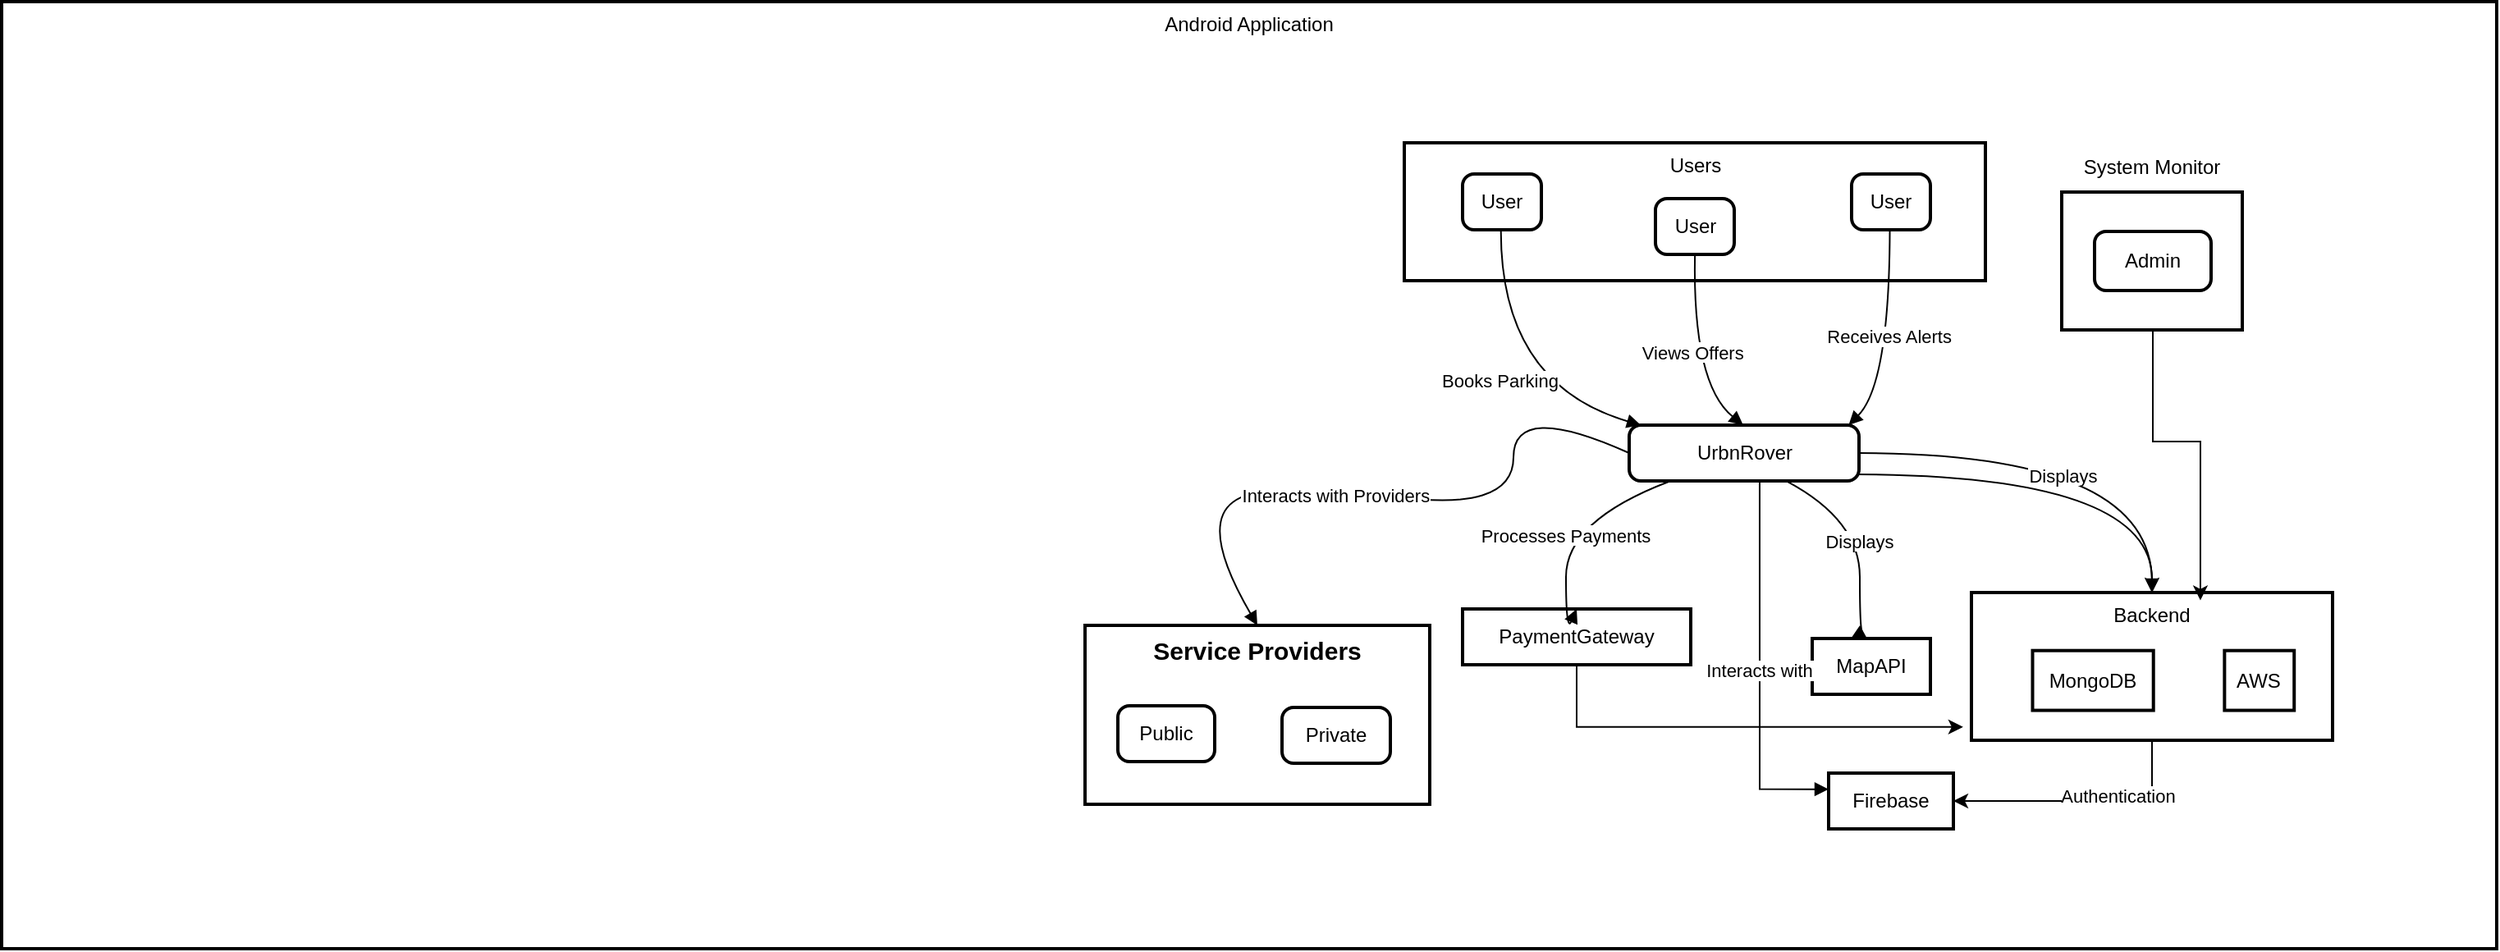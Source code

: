 <mxfile version="21.8.2" type="github">
  <diagram id="TGpe45YdTHm00n5unMOi" name="Page-2">
    <mxGraphModel dx="2643" dy="1549" grid="1" gridSize="10" guides="1" tooltips="1" connect="1" arrows="1" fold="1" page="1" pageScale="1" pageWidth="827" pageHeight="1169" math="0" shadow="0">
      <root>
        <mxCell id="0" />
        <mxCell id="1" parent="0" />
        <mxCell id="cLZUiNcZSRKTFdNPr3M2-10" value="Android Application" style="whiteSpace=wrap;strokeWidth=2;verticalAlign=top;" parent="1" vertex="1">
          <mxGeometry x="-10" y="-60" width="1520" height="577" as="geometry" />
        </mxCell>
        <mxCell id="XvxGuA_PLaIaQm-edbHC-7" style="edgeStyle=orthogonalEdgeStyle;rounded=0;orthogonalLoop=1;jettySize=auto;html=1;exitX=0.5;exitY=1;exitDx=0;exitDy=0;entryX=1;entryY=0.5;entryDx=0;entryDy=0;" edge="1" parent="1" source="cLZUiNcZSRKTFdNPr3M2-7" target="cLZUiNcZSRKTFdNPr3M2-13">
          <mxGeometry relative="1" as="geometry" />
        </mxCell>
        <mxCell id="XvxGuA_PLaIaQm-edbHC-8" value="Authentication" style="edgeLabel;html=1;align=center;verticalAlign=middle;resizable=0;points=[];" vertex="1" connectable="0" parent="XvxGuA_PLaIaQm-edbHC-7">
          <mxGeometry x="-0.258" y="-3" relative="1" as="geometry">
            <mxPoint as="offset" />
          </mxGeometry>
        </mxCell>
        <mxCell id="cLZUiNcZSRKTFdNPr3M2-7" value="Backend" style="whiteSpace=wrap;strokeWidth=2;verticalAlign=top;" parent="1" vertex="1">
          <mxGeometry x="1190" y="300" width="220" height="90" as="geometry" />
        </mxCell>
        <mxCell id="cLZUiNcZSRKTFdNPr3M2-8" value="MongoDB" style="whiteSpace=wrap;strokeWidth=2;" parent="cLZUiNcZSRKTFdNPr3M2-7" vertex="1">
          <mxGeometry x="37.244" y="35.357" width="73.622" height="36.429" as="geometry" />
        </mxCell>
        <mxCell id="cLZUiNcZSRKTFdNPr3M2-9" value="AWS" style="whiteSpace=wrap;strokeWidth=2;" parent="cLZUiNcZSRKTFdNPr3M2-7" vertex="1">
          <mxGeometry x="154.173" y="35.357" width="42.441" height="36.429" as="geometry" />
        </mxCell>
        <mxCell id="Oe4RTHaPYknQ8FKYIP1v-9" style="edgeStyle=orthogonalEdgeStyle;rounded=0;orthogonalLoop=1;jettySize=auto;html=1;entryX=0.5;entryY=0;entryDx=0;entryDy=0;curved=1;" parent="1" source="cLZUiNcZSRKTFdNPr3M2-11" target="cLZUiNcZSRKTFdNPr3M2-7" edge="1">
          <mxGeometry relative="1" as="geometry" />
        </mxCell>
        <mxCell id="cLZUiNcZSRKTFdNPr3M2-11" value="UrbnRover" style="rounded=1;absoluteArcSize=1;arcSize=14;whiteSpace=wrap;strokeWidth=2;" parent="1" vertex="1">
          <mxGeometry x="981.5" y="198" width="140" height="34" as="geometry" />
        </mxCell>
        <mxCell id="cLZUiNcZSRKTFdNPr3M2-12" value="MapAPI" style="whiteSpace=wrap;strokeWidth=2;" parent="1" vertex="1">
          <mxGeometry x="1093" y="328" width="72" height="34" as="geometry" />
        </mxCell>
        <mxCell id="cLZUiNcZSRKTFdNPr3M2-13" value="Firebase" style="whiteSpace=wrap;strokeWidth=2;" parent="1" vertex="1">
          <mxGeometry x="1103" y="410" width="76" height="34" as="geometry" />
        </mxCell>
        <mxCell id="cLZUiNcZSRKTFdNPr3M2-14" value="Users" style="whiteSpace=wrap;strokeWidth=2;verticalAlign=top;" parent="1" vertex="1">
          <mxGeometry x="844.5" y="26" width="354" height="84" as="geometry" />
        </mxCell>
        <mxCell id="cLZUiNcZSRKTFdNPr3M2-15" value="User" style="rounded=1;absoluteArcSize=1;arcSize=14;whiteSpace=wrap;strokeWidth=2;" parent="1" vertex="1">
          <mxGeometry x="880" y="45" width="48" height="34" as="geometry" />
        </mxCell>
        <mxCell id="cLZUiNcZSRKTFdNPr3M2-16" value="User" style="rounded=1;absoluteArcSize=1;arcSize=14;whiteSpace=wrap;strokeWidth=2;" parent="1" vertex="1">
          <mxGeometry x="997.5" y="60" width="48" height="34" as="geometry" />
        </mxCell>
        <mxCell id="cLZUiNcZSRKTFdNPr3M2-17" value="User" style="rounded=1;absoluteArcSize=1;arcSize=14;whiteSpace=wrap;strokeWidth=2;" parent="1" vertex="1">
          <mxGeometry x="1117" y="45" width="48" height="34" as="geometry" />
        </mxCell>
        <mxCell id="cLZUiNcZSRKTFdNPr3M2-18" value="PaymentGateway" style="whiteSpace=wrap;strokeWidth=2;" parent="1" vertex="1">
          <mxGeometry x="880" y="310" width="139" height="34" as="geometry" />
        </mxCell>
        <mxCell id="cLZUiNcZSRKTFdNPr3M2-19" value="Displays" style="curved=1;startArrow=none;endArrow=block;exitX=0.687;exitY=1.01;entryX=0.329;entryY=0.003;rounded=0;exitDx=0;exitDy=0;exitPerimeter=0;" parent="1" source="cLZUiNcZSRKTFdNPr3M2-11" target="cLZUiNcZSRKTFdNPr3M2-12" edge="1">
          <mxGeometry relative="1" as="geometry">
            <Array as="points">
              <mxPoint x="1122" y="256" />
              <mxPoint x="1122" y="325" />
            </Array>
          </mxGeometry>
        </mxCell>
        <mxCell id="cLZUiNcZSRKTFdNPr3M2-20" value="Interacts with" style="startArrow=none;endArrow=block;exitX=0.565;exitY=0.98;entryX=0.002;entryY=0.29;rounded=0;edgeStyle=orthogonalEdgeStyle;" parent="1" source="cLZUiNcZSRKTFdNPr3M2-11" target="cLZUiNcZSRKTFdNPr3M2-13" edge="1">
          <mxGeometry relative="1" as="geometry" />
        </mxCell>
        <mxCell id="cLZUiNcZSRKTFdNPr3M2-21" value="Books Parking" style="curved=1;startArrow=none;endArrow=block;exitX=0.487;exitY=0.993;entryX=0.039;entryY=-0.013;rounded=0;" parent="1" source="cLZUiNcZSRKTFdNPr3M2-15" target="cLZUiNcZSRKTFdNPr3M2-11" edge="1">
          <mxGeometry x="-0.003" relative="1" as="geometry">
            <Array as="points">
              <mxPoint x="903" y="173" />
            </Array>
            <mxPoint as="offset" />
          </mxGeometry>
        </mxCell>
        <mxCell id="cLZUiNcZSRKTFdNPr3M2-22" value="Views Offers" style="curved=1;startArrow=none;endArrow=block;exitX=0.501;exitY=0.993;entryX=0.496;entryY=-0.013;rounded=0;" parent="1" source="cLZUiNcZSRKTFdNPr3M2-16" target="cLZUiNcZSRKTFdNPr3M2-11" edge="1">
          <mxGeometry relative="1" as="geometry">
            <Array as="points">
              <mxPoint x="1020" y="173" />
            </Array>
          </mxGeometry>
        </mxCell>
        <mxCell id="cLZUiNcZSRKTFdNPr3M2-23" value="Receives Alerts" style="curved=1;startArrow=none;endArrow=block;exitX=0.485;exitY=0.993;entryX=0.967;entryY=-0.013;rounded=0;" parent="1" source="cLZUiNcZSRKTFdNPr3M2-17" target="cLZUiNcZSRKTFdNPr3M2-11" edge="1">
          <mxGeometry relative="1" as="geometry">
            <Array as="points">
              <mxPoint x="1140" y="173" />
            </Array>
          </mxGeometry>
        </mxCell>
        <mxCell id="cLZUiNcZSRKTFdNPr3M2-24" value="Processes Payments" style="curved=1;startArrow=none;endArrow=block;exitX=0.194;exitY=0.98;entryX=0.5;entryY=0;rounded=0;entryDx=0;entryDy=0;" parent="1" source="cLZUiNcZSRKTFdNPr3M2-11" target="cLZUiNcZSRKTFdNPr3M2-18" edge="1">
          <mxGeometry relative="1" as="geometry">
            <Array as="points">
              <mxPoint x="943" y="256" />
              <mxPoint x="943" y="325" />
            </Array>
          </mxGeometry>
        </mxCell>
        <mxCell id="cLZUiNcZSRKTFdNPr3M2-27" value="Interacts with Providers" style="curved=1;startArrow=none;endArrow=block;exitX=0;exitY=0.5;rounded=0;entryX=0.5;entryY=0;entryDx=0;entryDy=0;exitDx=0;exitDy=0;" parent="1" edge="1" target="cLZUiNcZSRKTFdNPr3M2-4" source="cLZUiNcZSRKTFdNPr3M2-11">
          <mxGeometry x="0.213" y="4" relative="1" as="geometry">
            <Array as="points">
              <mxPoint x="911" y="183.14" />
              <mxPoint x="911" y="252.14" />
              <mxPoint x="760" y="230" />
              <mxPoint x="720" y="260" />
            </Array>
            <mxPoint x="1117" y="150.005" as="sourcePoint" />
            <mxPoint x="357" y="280" as="targetPoint" />
            <mxPoint x="-1" as="offset" />
          </mxGeometry>
        </mxCell>
        <mxCell id="Oe4RTHaPYknQ8FKYIP1v-3" value="" style="endArrow=classic;html=1;rounded=0;exitX=0.5;exitY=1;exitDx=0;exitDy=0;entryX=0.634;entryY=0.053;entryDx=0;entryDy=0;entryPerimeter=0;edgeStyle=orthogonalEdgeStyle;" parent="1" source="cLZUiNcZSRKTFdNPr3M2-2" target="cLZUiNcZSRKTFdNPr3M2-7" edge="1">
          <mxGeometry width="50" height="50" relative="1" as="geometry">
            <mxPoint x="1370" y="160" as="sourcePoint" />
            <mxPoint x="1390" y="310" as="targetPoint" />
          </mxGeometry>
        </mxCell>
        <mxCell id="zHc5FtYi1ibVrk5QGJjf-5" value="" style="group;rotation=90;" parent="1" vertex="1" connectable="0">
          <mxGeometry x="650" y="320" width="210" height="109" as="geometry" />
        </mxCell>
        <mxCell id="cLZUiNcZSRKTFdNPr3M2-4" value="Service Providers" style="whiteSpace=wrap;strokeWidth=2;verticalAlign=top;fontStyle=1;fontSize=15;" parent="zHc5FtYi1ibVrk5QGJjf-5" vertex="1">
          <mxGeometry width="210" height="109" as="geometry" />
        </mxCell>
        <mxCell id="cLZUiNcZSRKTFdNPr3M2-5" value="Public" style="rounded=1;absoluteArcSize=1;arcSize=14;whiteSpace=wrap;strokeWidth=2;" parent="zHc5FtYi1ibVrk5QGJjf-5" vertex="1">
          <mxGeometry x="20" y="49" width="59" height="34" as="geometry" />
        </mxCell>
        <mxCell id="cLZUiNcZSRKTFdNPr3M2-6" value="Private" style="rounded=1;absoluteArcSize=1;arcSize=14;whiteSpace=wrap;strokeWidth=2;" parent="zHc5FtYi1ibVrk5QGJjf-5" vertex="1">
          <mxGeometry x="120" y="50" width="66" height="34" as="geometry" />
        </mxCell>
        <mxCell id="XvxGuA_PLaIaQm-edbHC-3" value="Displays" style="curved=1;startArrow=none;endArrow=block;entryX=0.5;entryY=0;rounded=0;edgeStyle=orthogonalEdgeStyle;entryDx=0;entryDy=0;" edge="1" parent="1" target="cLZUiNcZSRKTFdNPr3M2-7">
          <mxGeometry relative="1" as="geometry">
            <mxPoint x="1120" y="228" as="sourcePoint" />
            <mxPoint x="1124" y="351" as="targetPoint" />
          </mxGeometry>
        </mxCell>
        <mxCell id="XvxGuA_PLaIaQm-edbHC-5" value="" style="group" vertex="1" connectable="0" parent="1">
          <mxGeometry x="1245" y="26" width="110" height="114" as="geometry" />
        </mxCell>
        <mxCell id="cLZUiNcZSRKTFdNPr3M2-1" value="" style="whiteSpace=wrap;strokeWidth=2;verticalAlign=top;" parent="XvxGuA_PLaIaQm-edbHC-5" vertex="1">
          <mxGeometry y="30" width="110" height="84" as="geometry" />
        </mxCell>
        <mxCell id="cLZUiNcZSRKTFdNPr3M2-2" value="Admin" style="rounded=1;absoluteArcSize=1;arcSize=14;whiteSpace=wrap;strokeWidth=2;" parent="XvxGuA_PLaIaQm-edbHC-5" vertex="1">
          <mxGeometry x="20" y="54" width="71" height="36" as="geometry" />
        </mxCell>
        <mxCell id="zHc5FtYi1ibVrk5QGJjf-8" value="System Monitor" style="text;strokeColor=none;align=center;fillColor=none;html=1;verticalAlign=middle;whiteSpace=wrap;rounded=0;" parent="XvxGuA_PLaIaQm-edbHC-5" vertex="1">
          <mxGeometry x="10" width="90" height="30" as="geometry" />
        </mxCell>
        <mxCell id="XvxGuA_PLaIaQm-edbHC-9" style="edgeStyle=orthogonalEdgeStyle;rounded=0;orthogonalLoop=1;jettySize=auto;html=1;exitX=0.5;exitY=1;exitDx=0;exitDy=0;entryX=-0.023;entryY=0.91;entryDx=0;entryDy=0;entryPerimeter=0;" edge="1" parent="1" source="cLZUiNcZSRKTFdNPr3M2-18" target="cLZUiNcZSRKTFdNPr3M2-7">
          <mxGeometry relative="1" as="geometry" />
        </mxCell>
      </root>
    </mxGraphModel>
  </diagram>
</mxfile>
